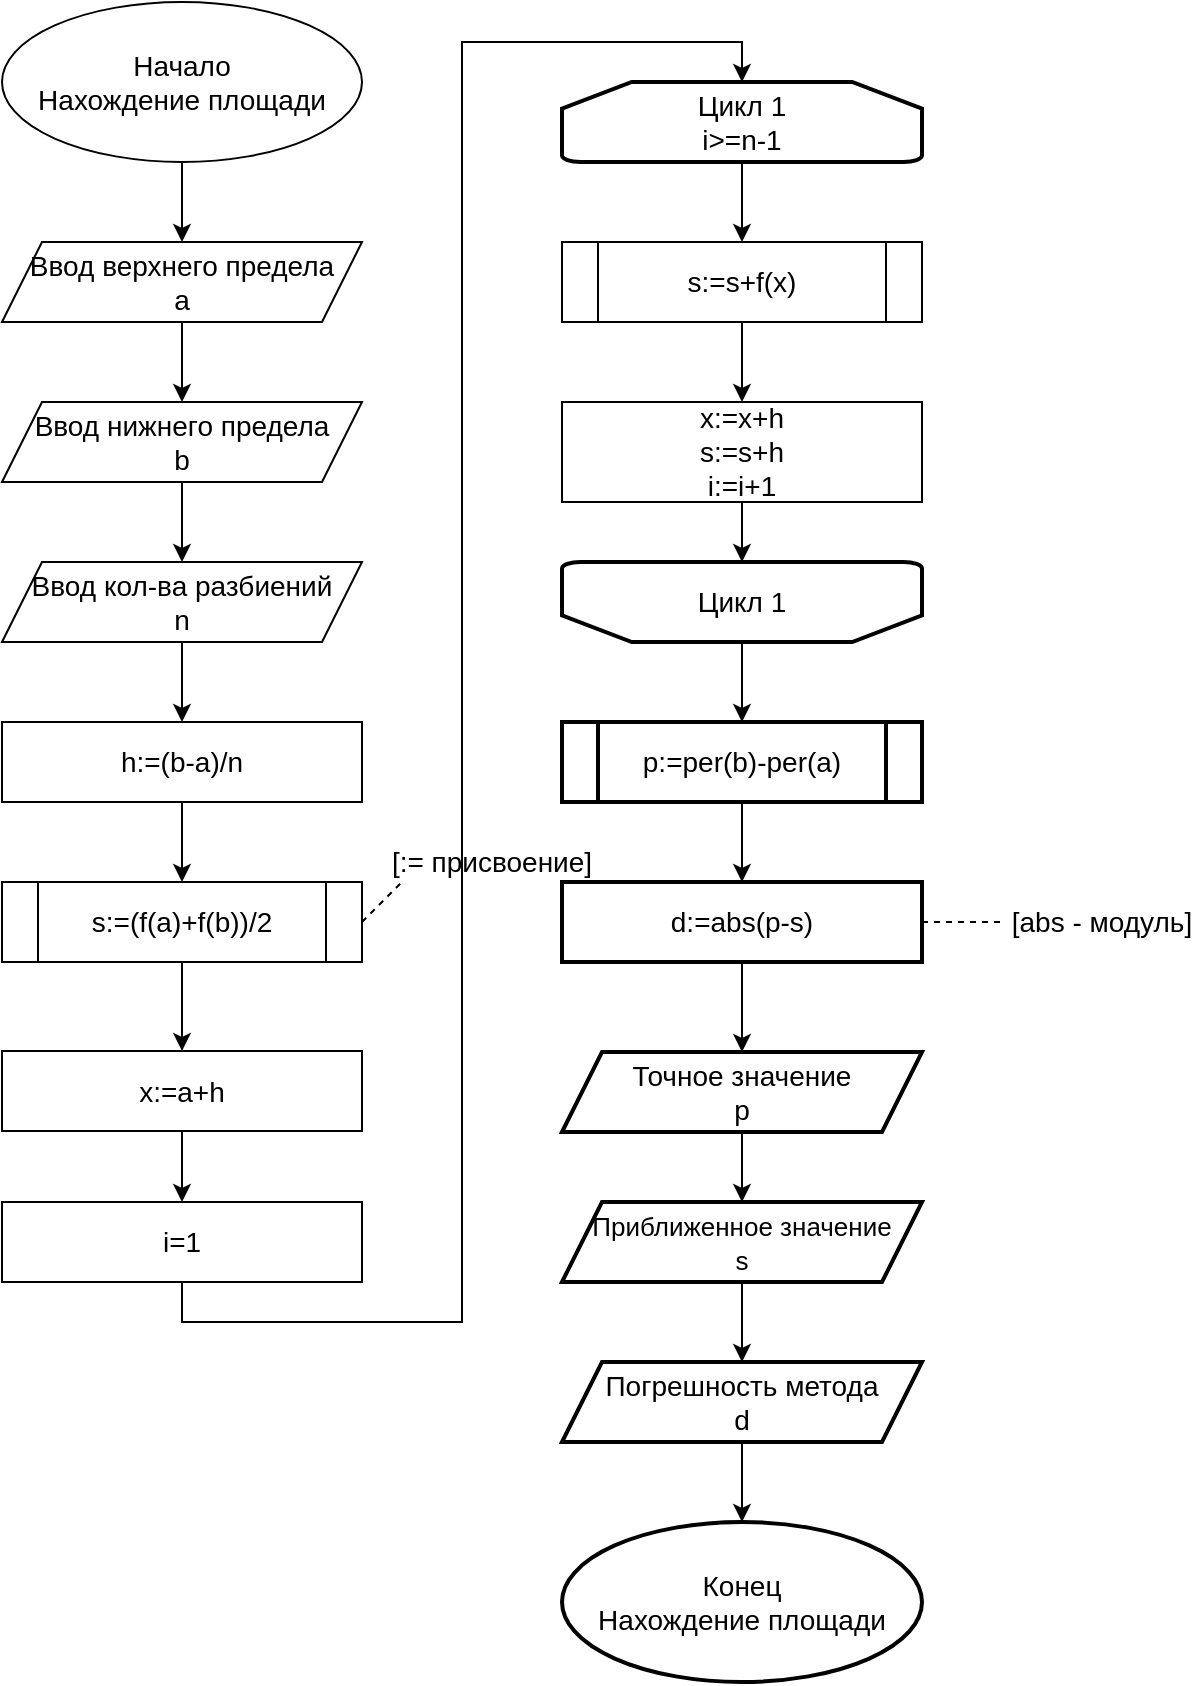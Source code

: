 <mxfile version="20.7.4" type="device"><diagram id="KMETtNfYpzOm4e9aifIh" name="Страница 1"><mxGraphModel dx="792" dy="1146" grid="1" gridSize="10" guides="1" tooltips="1" connect="1" arrows="1" fold="1" page="1" pageScale="1" pageWidth="827" pageHeight="1169" math="0" shadow="0"><root><mxCell id="0"/><mxCell id="1" parent="0"/><mxCell id="0TuwqlEiGx2vtgK7gUBi-3" value="" style="edgeStyle=orthogonalEdgeStyle;rounded=0;orthogonalLoop=1;jettySize=auto;html=1;fontSize=14;" edge="1" parent="1" source="0TuwqlEiGx2vtgK7gUBi-1" target="0TuwqlEiGx2vtgK7gUBi-2"><mxGeometry relative="1" as="geometry"/></mxCell><mxCell id="0TuwqlEiGx2vtgK7gUBi-1" value="&lt;font style=&quot;font-size: 14px;&quot;&gt;Начало&lt;br&gt;Нахождение площади&lt;/font&gt;" style="ellipse;whiteSpace=wrap;html=1;" vertex="1" parent="1"><mxGeometry x="40" y="40" width="180" height="80" as="geometry"/></mxCell><mxCell id="0TuwqlEiGx2vtgK7gUBi-5" value="" style="edgeStyle=orthogonalEdgeStyle;rounded=0;orthogonalLoop=1;jettySize=auto;html=1;fontSize=14;" edge="1" parent="1" source="0TuwqlEiGx2vtgK7gUBi-2" target="0TuwqlEiGx2vtgK7gUBi-4"><mxGeometry relative="1" as="geometry"/></mxCell><mxCell id="0TuwqlEiGx2vtgK7gUBi-2" value="&lt;font style=&quot;font-size: 14px;&quot;&gt;Ввод верхнего предела&lt;br&gt;a&lt;br&gt;&lt;/font&gt;" style="shape=parallelogram;perimeter=parallelogramPerimeter;whiteSpace=wrap;html=1;fixedSize=1;" vertex="1" parent="1"><mxGeometry x="40" y="160" width="180" height="40" as="geometry"/></mxCell><mxCell id="0TuwqlEiGx2vtgK7gUBi-7" value="" style="edgeStyle=orthogonalEdgeStyle;rounded=0;orthogonalLoop=1;jettySize=auto;html=1;fontSize=14;" edge="1" parent="1" source="0TuwqlEiGx2vtgK7gUBi-4" target="0TuwqlEiGx2vtgK7gUBi-6"><mxGeometry relative="1" as="geometry"/></mxCell><mxCell id="0TuwqlEiGx2vtgK7gUBi-4" value="&lt;font style=&quot;font-size: 14px;&quot;&gt;Ввод нижнего предела&lt;br&gt;b&lt;br&gt;&lt;/font&gt;" style="shape=parallelogram;perimeter=parallelogramPerimeter;whiteSpace=wrap;html=1;fixedSize=1;" vertex="1" parent="1"><mxGeometry x="40" y="240" width="180" height="40" as="geometry"/></mxCell><mxCell id="0TuwqlEiGx2vtgK7gUBi-11" value="" style="edgeStyle=orthogonalEdgeStyle;rounded=0;orthogonalLoop=1;jettySize=auto;html=1;fontSize=14;" edge="1" parent="1" source="0TuwqlEiGx2vtgK7gUBi-6" target="0TuwqlEiGx2vtgK7gUBi-10"><mxGeometry relative="1" as="geometry"/></mxCell><mxCell id="0TuwqlEiGx2vtgK7gUBi-6" value="&lt;font style=&quot;font-size: 14px;&quot;&gt;Ввод кол-ва разбиений&lt;br&gt;n&lt;br&gt;&lt;/font&gt;" style="shape=parallelogram;perimeter=parallelogramPerimeter;whiteSpace=wrap;html=1;fixedSize=1;" vertex="1" parent="1"><mxGeometry x="40" y="320" width="180" height="40" as="geometry"/></mxCell><mxCell id="0TuwqlEiGx2vtgK7gUBi-14" value="" style="edgeStyle=orthogonalEdgeStyle;rounded=0;orthogonalLoop=1;jettySize=auto;html=1;fontSize=14;" edge="1" parent="1" source="0TuwqlEiGx2vtgK7gUBi-10" target="0TuwqlEiGx2vtgK7gUBi-12"><mxGeometry relative="1" as="geometry"/></mxCell><mxCell id="0TuwqlEiGx2vtgK7gUBi-10" value="&lt;font style=&quot;font-size: 14px;&quot;&gt;h:=(b-a)/n&lt;/font&gt;" style="whiteSpace=wrap;html=1;" vertex="1" parent="1"><mxGeometry x="40" y="400" width="180" height="40" as="geometry"/></mxCell><mxCell id="0TuwqlEiGx2vtgK7gUBi-16" value="" style="edgeStyle=orthogonalEdgeStyle;rounded=0;orthogonalLoop=1;jettySize=auto;html=1;fontSize=14;" edge="1" parent="1" source="0TuwqlEiGx2vtgK7gUBi-12" target="0TuwqlEiGx2vtgK7gUBi-15"><mxGeometry relative="1" as="geometry"/></mxCell><mxCell id="0TuwqlEiGx2vtgK7gUBi-12" value="s:=(f(a)+f(b))/2" style="shape=process;whiteSpace=wrap;html=1;backgroundOutline=1;fontSize=14;" vertex="1" parent="1"><mxGeometry x="40" y="480" width="180" height="40" as="geometry"/></mxCell><mxCell id="0TuwqlEiGx2vtgK7gUBi-18" value="" style="edgeStyle=orthogonalEdgeStyle;rounded=0;orthogonalLoop=1;jettySize=auto;html=1;fontSize=14;" edge="1" parent="1" source="0TuwqlEiGx2vtgK7gUBi-15" target="0TuwqlEiGx2vtgK7gUBi-17"><mxGeometry relative="1" as="geometry"/></mxCell><mxCell id="0TuwqlEiGx2vtgK7gUBi-15" value="x:=a+h" style="whiteSpace=wrap;html=1;fontSize=14;" vertex="1" parent="1"><mxGeometry x="40" y="564.5" width="180" height="40" as="geometry"/></mxCell><mxCell id="0TuwqlEiGx2vtgK7gUBi-21" style="edgeStyle=orthogonalEdgeStyle;rounded=0;orthogonalLoop=1;jettySize=auto;html=1;fontSize=14;exitX=0.5;exitY=1;exitDx=0;exitDy=0;entryX=0.5;entryY=0;entryDx=0;entryDy=0;entryPerimeter=0;" edge="1" parent="1" source="0TuwqlEiGx2vtgK7gUBi-17" target="0TuwqlEiGx2vtgK7gUBi-19"><mxGeometry relative="1" as="geometry"><mxPoint x="280" y="170" as="targetPoint"/></mxGeometry></mxCell><mxCell id="0TuwqlEiGx2vtgK7gUBi-17" value="i=1" style="whiteSpace=wrap;html=1;fontSize=14;" vertex="1" parent="1"><mxGeometry x="40" y="640" width="180" height="40" as="geometry"/></mxCell><mxCell id="0TuwqlEiGx2vtgK7gUBi-23" value="" style="edgeStyle=orthogonalEdgeStyle;rounded=0;orthogonalLoop=1;jettySize=auto;html=1;fontSize=14;" edge="1" parent="1" source="0TuwqlEiGx2vtgK7gUBi-19" target="0TuwqlEiGx2vtgK7gUBi-22"><mxGeometry relative="1" as="geometry"/></mxCell><mxCell id="0TuwqlEiGx2vtgK7gUBi-19" value="Цикл 1&lt;br&gt;i&amp;gt;=n-1" style="strokeWidth=2;html=1;shape=mxgraph.flowchart.loop_limit;whiteSpace=wrap;fontSize=14;" vertex="1" parent="1"><mxGeometry x="320" y="80" width="180" height="40" as="geometry"/></mxCell><mxCell id="0TuwqlEiGx2vtgK7gUBi-25" value="" style="edgeStyle=orthogonalEdgeStyle;rounded=0;orthogonalLoop=1;jettySize=auto;html=1;fontSize=14;" edge="1" parent="1" source="0TuwqlEiGx2vtgK7gUBi-22" target="0TuwqlEiGx2vtgK7gUBi-24"><mxGeometry relative="1" as="geometry"/></mxCell><mxCell id="0TuwqlEiGx2vtgK7gUBi-22" value="s:=s+f(x)" style="shape=process;whiteSpace=wrap;html=1;backgroundOutline=1;fontSize=14;" vertex="1" parent="1"><mxGeometry x="320" y="160" width="180" height="40" as="geometry"/></mxCell><mxCell id="0TuwqlEiGx2vtgK7gUBi-27" value="" style="edgeStyle=orthogonalEdgeStyle;rounded=0;orthogonalLoop=1;jettySize=auto;html=1;fontSize=14;" edge="1" parent="1" source="0TuwqlEiGx2vtgK7gUBi-24" target="0TuwqlEiGx2vtgK7gUBi-26"><mxGeometry relative="1" as="geometry"/></mxCell><mxCell id="0TuwqlEiGx2vtgK7gUBi-24" value="x:=x+h&lt;br&gt;s:=s+h&lt;br&gt;i:=i+1" style="whiteSpace=wrap;html=1;fontSize=14;" vertex="1" parent="1"><mxGeometry x="320" y="240" width="180" height="50" as="geometry"/></mxCell><mxCell id="0TuwqlEiGx2vtgK7gUBi-29" value="" style="edgeStyle=orthogonalEdgeStyle;rounded=0;orthogonalLoop=1;jettySize=auto;html=1;fontSize=14;" edge="1" parent="1" source="0TuwqlEiGx2vtgK7gUBi-26" target="0TuwqlEiGx2vtgK7gUBi-28"><mxGeometry relative="1" as="geometry"/></mxCell><mxCell id="0TuwqlEiGx2vtgK7gUBi-26" value="Цикл 1" style="strokeWidth=2;html=1;shape=mxgraph.flowchart.loop_limit;whiteSpace=wrap;fontSize=14;direction=west;" vertex="1" parent="1"><mxGeometry x="320" y="320" width="180" height="40" as="geometry"/></mxCell><mxCell id="0TuwqlEiGx2vtgK7gUBi-31" value="" style="edgeStyle=orthogonalEdgeStyle;rounded=0;orthogonalLoop=1;jettySize=auto;html=1;fontSize=14;" edge="1" parent="1" source="0TuwqlEiGx2vtgK7gUBi-28" target="0TuwqlEiGx2vtgK7gUBi-30"><mxGeometry relative="1" as="geometry"/></mxCell><mxCell id="0TuwqlEiGx2vtgK7gUBi-28" value="p:=per(b)-per(a)" style="shape=process;whiteSpace=wrap;html=1;backgroundOutline=1;fontSize=14;strokeWidth=2;" vertex="1" parent="1"><mxGeometry x="320" y="400" width="180" height="40" as="geometry"/></mxCell><mxCell id="0TuwqlEiGx2vtgK7gUBi-39" value="" style="edgeStyle=orthogonalEdgeStyle;rounded=0;orthogonalLoop=1;jettySize=auto;html=1;fontSize=14;" edge="1" parent="1" source="0TuwqlEiGx2vtgK7gUBi-30" target="0TuwqlEiGx2vtgK7gUBi-38"><mxGeometry relative="1" as="geometry"/></mxCell><mxCell id="0TuwqlEiGx2vtgK7gUBi-30" value="d:=abs(p-s)" style="whiteSpace=wrap;html=1;fontSize=14;strokeWidth=2;" vertex="1" parent="1"><mxGeometry x="320" y="480" width="180" height="40" as="geometry"/></mxCell><mxCell id="0TuwqlEiGx2vtgK7gUBi-32" value="" style="endArrow=none;dashed=1;html=1;rounded=0;fontSize=14;" edge="1" parent="1" target="0TuwqlEiGx2vtgK7gUBi-33"><mxGeometry width="50" height="50" relative="1" as="geometry"><mxPoint x="500" y="500" as="sourcePoint"/><mxPoint x="530" y="500" as="targetPoint"/></mxGeometry></mxCell><mxCell id="0TuwqlEiGx2vtgK7gUBi-33" value="[abs - модуль]" style="text;html=1;strokeColor=none;fillColor=none;align=center;verticalAlign=middle;whiteSpace=wrap;rounded=0;fontSize=14;" vertex="1" parent="1"><mxGeometry x="540" y="485" width="100" height="30" as="geometry"/></mxCell><mxCell id="0TuwqlEiGx2vtgK7gUBi-34" value="" style="endArrow=none;dashed=1;html=1;rounded=0;fontSize=14;" edge="1" parent="1"><mxGeometry width="50" height="50" relative="1" as="geometry"><mxPoint x="220" y="500" as="sourcePoint"/><mxPoint x="240" y="480" as="targetPoint"/></mxGeometry></mxCell><mxCell id="0TuwqlEiGx2vtgK7gUBi-36" value="[:= присвоение]" style="text;html=1;strokeColor=none;fillColor=none;align=center;verticalAlign=middle;whiteSpace=wrap;rounded=0;fontSize=14;" vertex="1" parent="1"><mxGeometry x="220" y="460" width="130" height="20" as="geometry"/></mxCell><mxCell id="0TuwqlEiGx2vtgK7gUBi-43" value="" style="edgeStyle=orthogonalEdgeStyle;rounded=0;orthogonalLoop=1;jettySize=auto;html=1;fontSize=14;" edge="1" parent="1" source="0TuwqlEiGx2vtgK7gUBi-38" target="0TuwqlEiGx2vtgK7gUBi-42"><mxGeometry relative="1" as="geometry"/></mxCell><mxCell id="0TuwqlEiGx2vtgK7gUBi-38" value="Точное значение&lt;br&gt;p" style="shape=parallelogram;perimeter=parallelogramPerimeter;whiteSpace=wrap;html=1;fixedSize=1;fontSize=14;strokeWidth=2;" vertex="1" parent="1"><mxGeometry x="320" y="565" width="180" height="40" as="geometry"/></mxCell><mxCell id="0TuwqlEiGx2vtgK7gUBi-46" value="" style="edgeStyle=orthogonalEdgeStyle;rounded=0;orthogonalLoop=1;jettySize=auto;html=1;fontSize=13;" edge="1" parent="1" source="0TuwqlEiGx2vtgK7gUBi-41" target="0TuwqlEiGx2vtgK7gUBi-45"><mxGeometry relative="1" as="geometry"/></mxCell><mxCell id="0TuwqlEiGx2vtgK7gUBi-41" value="Погрешность метода&lt;br&gt;d" style="shape=parallelogram;perimeter=parallelogramPerimeter;whiteSpace=wrap;html=1;fixedSize=1;fontSize=14;strokeWidth=2;" vertex="1" parent="1"><mxGeometry x="320" y="720" width="180" height="40" as="geometry"/></mxCell><mxCell id="0TuwqlEiGx2vtgK7gUBi-44" value="" style="edgeStyle=orthogonalEdgeStyle;rounded=0;orthogonalLoop=1;jettySize=auto;html=1;fontSize=14;" edge="1" parent="1" source="0TuwqlEiGx2vtgK7gUBi-42" target="0TuwqlEiGx2vtgK7gUBi-41"><mxGeometry relative="1" as="geometry"/></mxCell><mxCell id="0TuwqlEiGx2vtgK7gUBi-42" value="&lt;font style=&quot;font-size: 13px;&quot;&gt;Приближенное значение&lt;br&gt;s&lt;/font&gt;" style="shape=parallelogram;perimeter=parallelogramPerimeter;whiteSpace=wrap;html=1;fixedSize=1;fontSize=14;strokeWidth=2;" vertex="1" parent="1"><mxGeometry x="320" y="640" width="180" height="40" as="geometry"/></mxCell><mxCell id="0TuwqlEiGx2vtgK7gUBi-45" value="Конец&lt;br&gt;Нахождение площади" style="ellipse;whiteSpace=wrap;html=1;fontSize=14;strokeWidth=2;" vertex="1" parent="1"><mxGeometry x="320" y="800" width="180" height="80" as="geometry"/></mxCell></root></mxGraphModel></diagram></mxfile>